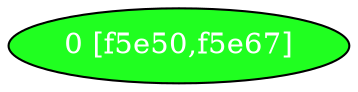 diGraph libnss3{
	libnss3_0  [style=filled fillcolor="#20FF20" fontcolor="#ffffff" shape=oval label="0 [f5e50,f5e67]"]


}